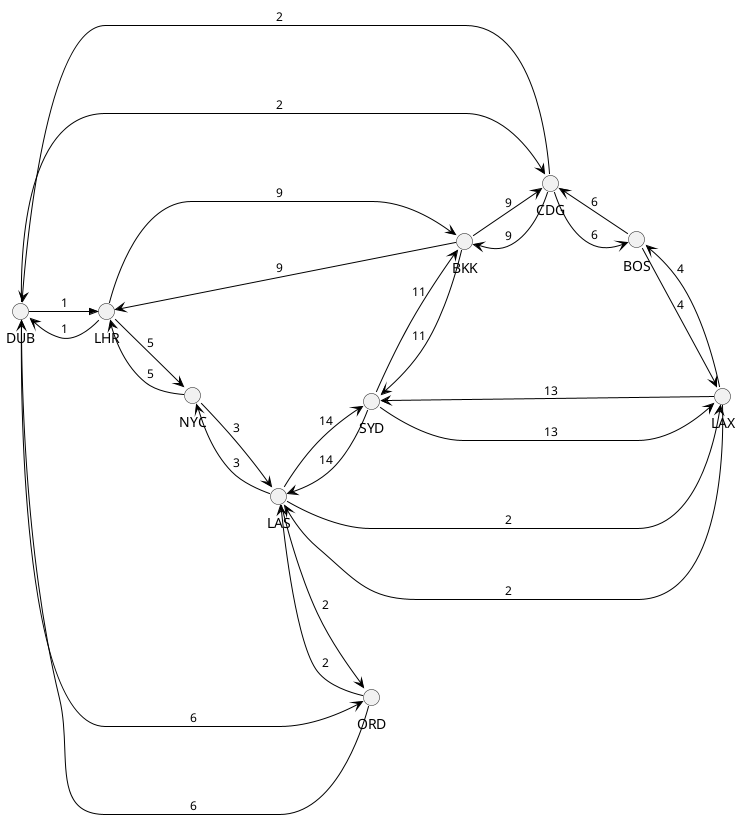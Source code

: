 @startuml
left to right direction
!include <archimate/Archimate>

Rel_Triggering(DUB, LHR, 1)
Rel_Serving(LHR, DUB, 1)

Rel_Serving(DUB, CDG, 2)
Rel_Serving(CDG, DUB, 2)

Rel_Serving(CDG, BOS, 6)
Rel_Serving(BOS, CDG, 6)

Rel_Serving(CDG, BKK, 9)
Rel_Serving(BKK, CDG, 9)

Rel_Serving(ORD, LAS, 2)
Rel_Serving(LAS, ORD, 2)

Rel_Serving(LHR, NYC, 5)
Rel_Serving(NYC, LHR, 5)

Rel_Serving(NYC, LAS, 3)
Rel_Serving(LAS, NYC, 3)

Rel_Serving(BOS, LAX, 4)
Rel_Serving(LAX, BOS, 4)

Rel_Serving(LHR, BKK, 9)
Rel_Serving(BKK, LHR, 9)

Rel_Serving(BKK, SYD, 11)
Rel_Serving(SYD, BKK, 11)

Rel_Serving(LAX, LAS, 2)
Rel_Serving(LAS, LAX, 2)

Rel_Serving(DUB, ORD, 6)
Rel_Serving(ORD, DUB, 6)

Rel_Serving(LAX, SYD, 13)
Rel_Serving(SYD, LAX, 13)

Rel_Serving(LAS, SYD, 14)
Rel_Serving(SYD, LAS, 14)

@enduml
